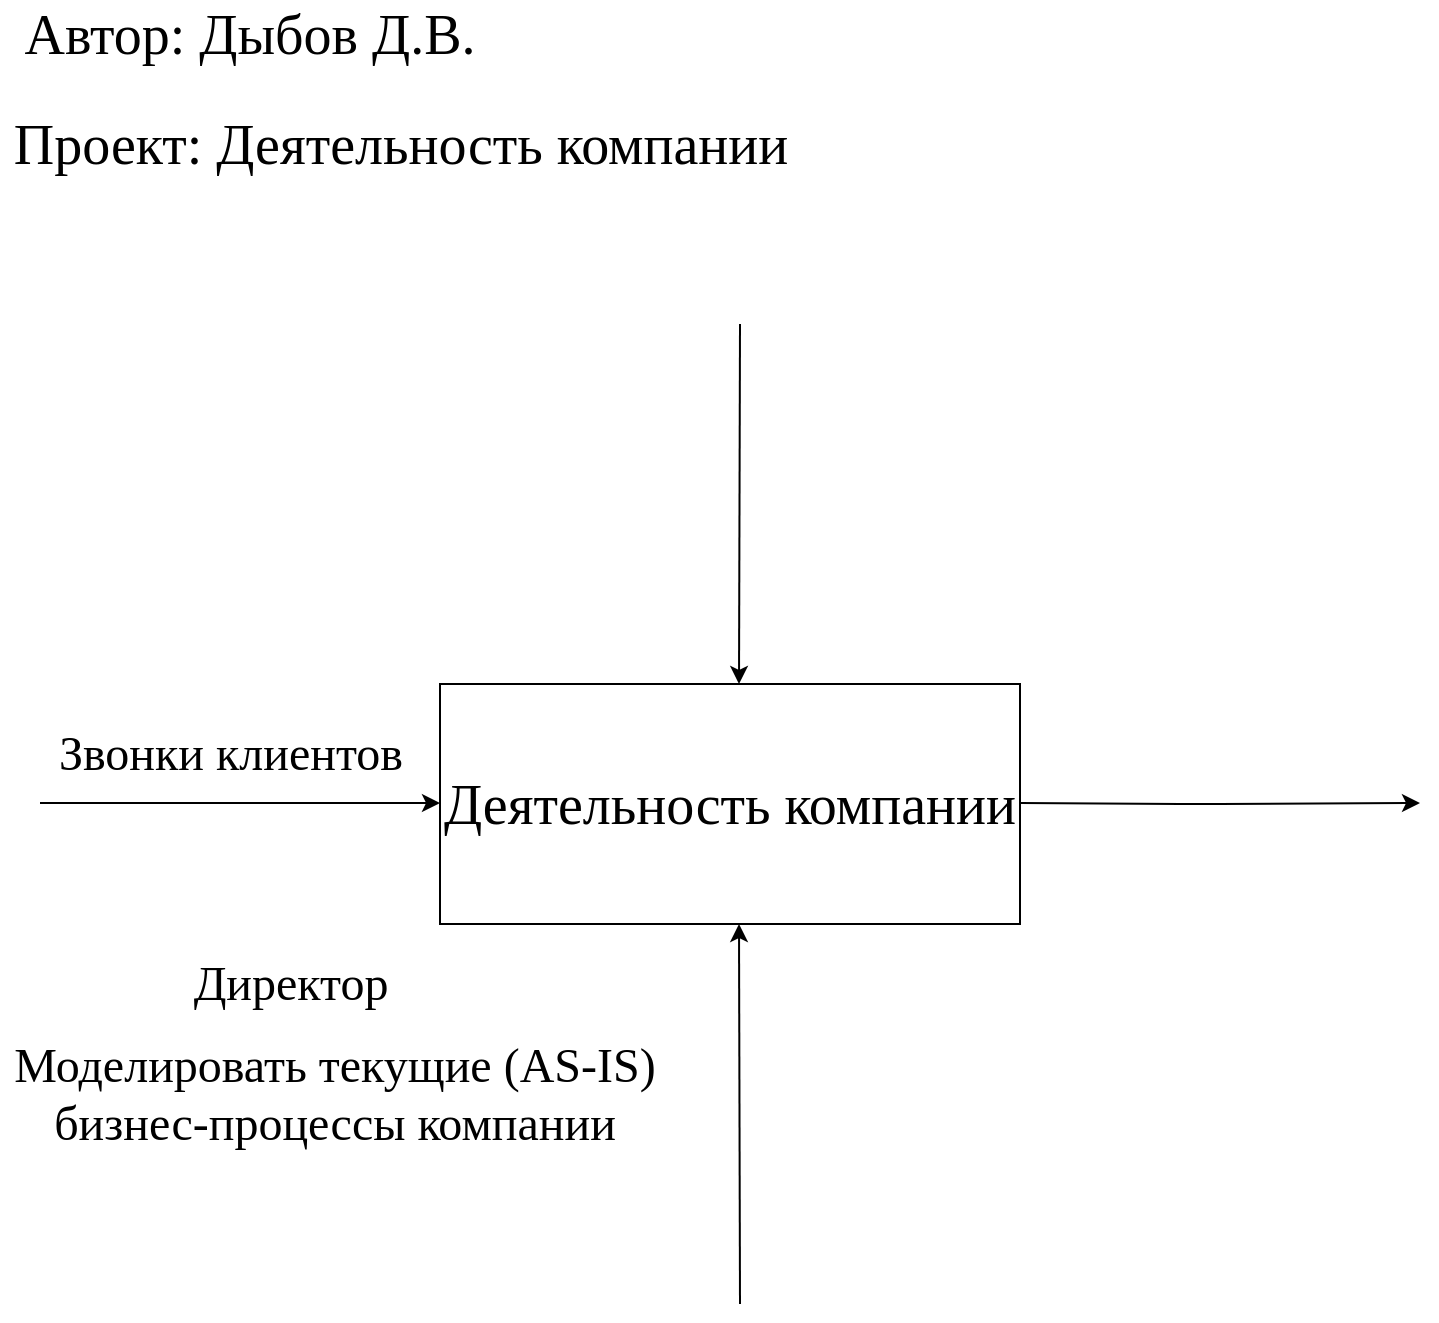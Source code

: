 <mxfile version="15.5.9" type="github">
  <diagram id="HJL4gtccgw9ECOeoA37o" name="Page-1">
    <mxGraphModel dx="654" dy="952" grid="1" gridSize="10" guides="1" tooltips="1" connect="1" arrows="1" fold="1" page="1" pageScale="1" pageWidth="827" pageHeight="1169" math="0" shadow="0">
      <root>
        <mxCell id="0" />
        <mxCell id="1" parent="0" />
        <mxCell id="zwlfHStFDQA1q4JiYd55-5" value="Деятельность компании" style="rounded=0;whiteSpace=wrap;html=1;fontFamily=Times New Roman;fontSize=28;" parent="1" vertex="1">
          <mxGeometry x="240" y="420" width="290" height="120" as="geometry" />
        </mxCell>
        <mxCell id="zwlfHStFDQA1q4JiYd55-6" value="" style="endArrow=classic;html=1;" parent="1" edge="1">
          <mxGeometry width="50" height="50" relative="1" as="geometry">
            <mxPoint x="390" y="240" as="sourcePoint" />
            <mxPoint x="389.5" y="420" as="targetPoint" />
          </mxGeometry>
        </mxCell>
        <mxCell id="zwlfHStFDQA1q4JiYd55-7" value="" style="endArrow=classic;html=1;" parent="1" edge="1">
          <mxGeometry width="50" height="50" relative="1" as="geometry">
            <mxPoint x="40" y="479.5" as="sourcePoint" />
            <mxPoint x="240" y="479.5" as="targetPoint" />
          </mxGeometry>
        </mxCell>
        <mxCell id="zwlfHStFDQA1q4JiYd55-8" value="" style="endArrow=classic;html=1;" parent="1" edge="1">
          <mxGeometry width="50" height="50" relative="1" as="geometry">
            <mxPoint x="530" y="479.5" as="sourcePoint" />
            <mxPoint x="730" y="479.5" as="targetPoint" />
            <Array as="points">
              <mxPoint x="620" y="480" />
            </Array>
          </mxGeometry>
        </mxCell>
        <mxCell id="zwlfHStFDQA1q4JiYd55-9" value="" style="endArrow=classic;html=1;" parent="1" edge="1">
          <mxGeometry width="50" height="50" relative="1" as="geometry">
            <mxPoint x="390" y="730" as="sourcePoint" />
            <mxPoint x="389.5" y="540" as="targetPoint" />
          </mxGeometry>
        </mxCell>
        <mxCell id="p-8zRFwqx9bhIr6z1Y6U-1" value="Автор: Дыбов Д.В." style="text;html=1;strokeColor=none;fillColor=none;align=center;verticalAlign=middle;whiteSpace=wrap;rounded=0;fontFamily=Times New Roman;fontSize=28;" vertex="1" parent="1">
          <mxGeometry x="20" y="80" width="250" height="30" as="geometry" />
        </mxCell>
        <mxCell id="p-8zRFwqx9bhIr6z1Y6U-2" value="Проект: Деятельность компании" style="text;html=1;align=center;verticalAlign=middle;resizable=0;points=[];autosize=1;strokeColor=none;fillColor=none;fontSize=28;fontFamily=Times New Roman;" vertex="1" parent="1">
          <mxGeometry x="20" y="130" width="400" height="40" as="geometry" />
        </mxCell>
        <mxCell id="p-8zRFwqx9bhIr6z1Y6U-3" value="Звонки клиентов" style="text;html=1;align=center;verticalAlign=middle;resizable=0;points=[];autosize=1;strokeColor=none;fillColor=none;fontSize=24;fontFamily=Times New Roman;" vertex="1" parent="1">
          <mxGeometry x="40" y="440" width="190" height="30" as="geometry" />
        </mxCell>
        <mxCell id="p-8zRFwqx9bhIr6z1Y6U-4" value="Директор" style="text;html=1;align=center;verticalAlign=middle;resizable=0;points=[];autosize=1;strokeColor=none;fillColor=none;fontSize=24;fontFamily=Times New Roman;" vertex="1" parent="1">
          <mxGeometry x="110" y="555" width="110" height="30" as="geometry" />
        </mxCell>
        <mxCell id="p-8zRFwqx9bhIr6z1Y6U-6" value="Моделировать текущие (AS-IS) бизнес-процессы компании" style="text;html=1;strokeColor=none;fillColor=none;align=center;verticalAlign=middle;whiteSpace=wrap;rounded=0;fontFamily=Times New Roman;fontSize=24;" vertex="1" parent="1">
          <mxGeometry x="20" y="610" width="335" height="30" as="geometry" />
        </mxCell>
      </root>
    </mxGraphModel>
  </diagram>
</mxfile>
